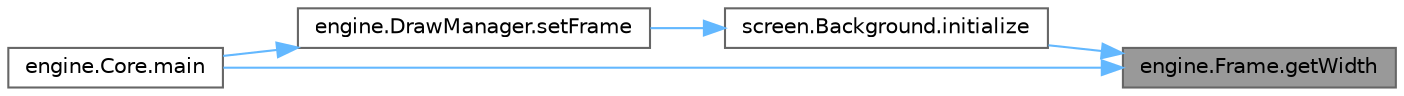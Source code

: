 digraph "engine.Frame.getWidth"
{
 // LATEX_PDF_SIZE
  bgcolor="transparent";
  edge [fontname=Helvetica,fontsize=10,labelfontname=Helvetica,labelfontsize=10];
  node [fontname=Helvetica,fontsize=10,shape=box,height=0.2,width=0.4];
  rankdir="RL";
  Node1 [id="Node000001",label="engine.Frame.getWidth",height=0.2,width=0.4,color="gray40", fillcolor="grey60", style="filled", fontcolor="black",tooltip="Getter for frame width."];
  Node1 -> Node2 [id="edge1_Node000001_Node000002",dir="back",color="steelblue1",style="solid",tooltip=" "];
  Node2 [id="Node000002",label="screen.Background.initialize",height=0.2,width=0.4,color="grey40", fillcolor="white", style="filled",URL="$classscreen_1_1_background.html#a46b6744103a1380f77313b244d0158aa",tooltip=" "];
  Node2 -> Node3 [id="edge2_Node000002_Node000003",dir="back",color="steelblue1",style="solid",tooltip=" "];
  Node3 [id="Node000003",label="engine.DrawManager.setFrame",height=0.2,width=0.4,color="grey40", fillcolor="white", style="filled",URL="$classengine_1_1_draw_manager.html#a0b4602f6ec25da0455285693cbf2d9a0",tooltip="Sets the frame to draw the image on."];
  Node3 -> Node4 [id="edge3_Node000003_Node000004",dir="back",color="steelblue1",style="solid",tooltip=" "];
  Node4 [id="Node000004",label="engine.Core.main",height=0.2,width=0.4,color="grey40", fillcolor="white", style="filled",URL="$classengine_1_1_core.html#a57772a5de30ed8af04183baad8f1281e",tooltip="Test implementation."];
  Node1 -> Node4 [id="edge4_Node000001_Node000004",dir="back",color="steelblue1",style="solid",tooltip=" "];
}
